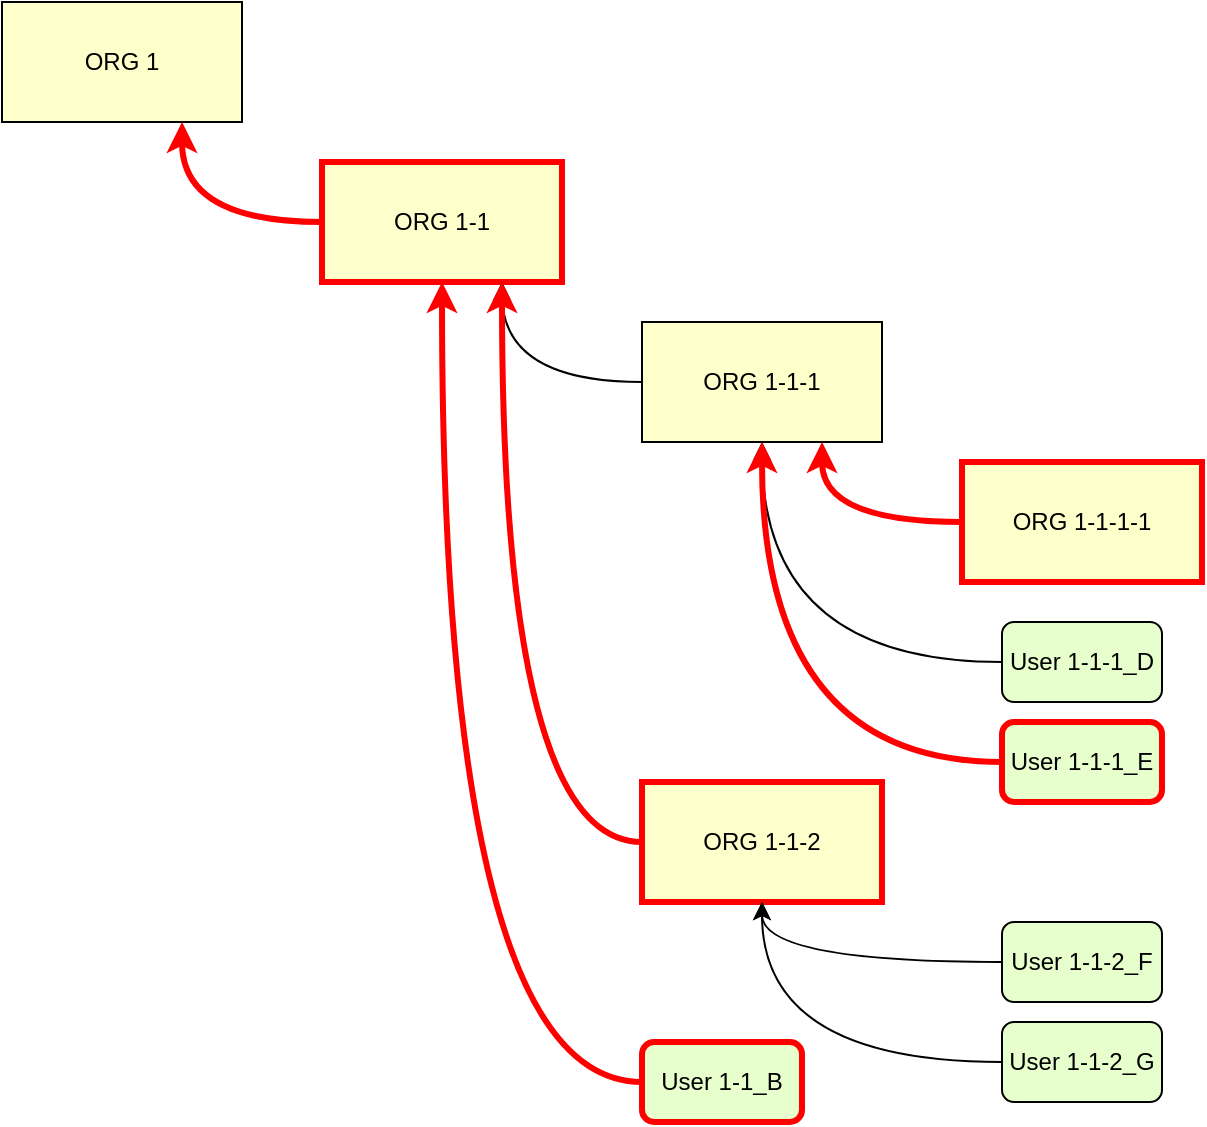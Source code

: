 <mxfile version="14.6.13" type="device"><diagram id="bHrfJNesrmCTwWRKGMtK" name="Page-1"><mxGraphModel dx="2062" dy="1124" grid="1" gridSize="10" guides="1" tooltips="1" connect="1" arrows="1" fold="1" page="1" pageScale="1" pageWidth="850" pageHeight="1100" math="0" shadow="0"><root><mxCell id="0"/><mxCell id="1" parent="0"/><mxCell id="9gxlPto9niw9kk_UOM9_-1" value="ORG 1" style="rounded=0;whiteSpace=wrap;html=1;fillColor=#FFFFCC;" parent="1" vertex="1"><mxGeometry x="80" y="80" width="120" height="60" as="geometry"/></mxCell><mxCell id="9gxlPto9niw9kk_UOM9_-12" style="edgeStyle=orthogonalEdgeStyle;curved=1;rounded=0;orthogonalLoop=1;jettySize=auto;html=1;exitX=0;exitY=0.5;exitDx=0;exitDy=0;entryX=0.75;entryY=1;entryDx=0;entryDy=0;strokeColor=#FF0000;strokeWidth=3;" parent="1" source="9gxlPto9niw9kk_UOM9_-2" target="9gxlPto9niw9kk_UOM9_-1" edge="1"><mxGeometry relative="1" as="geometry"/></mxCell><mxCell id="9gxlPto9niw9kk_UOM9_-2" value="ORG 1-1" style="rounded=0;whiteSpace=wrap;html=1;fillColor=#FFFFCC;strokeColor=#FF0000;strokeWidth=3;" parent="1" vertex="1"><mxGeometry x="240" y="160" width="120" height="60" as="geometry"/></mxCell><mxCell id="9gxlPto9niw9kk_UOM9_-13" style="edgeStyle=orthogonalEdgeStyle;curved=1;rounded=0;orthogonalLoop=1;jettySize=auto;html=1;exitX=0;exitY=0.5;exitDx=0;exitDy=0;entryX=0.75;entryY=1;entryDx=0;entryDy=0;" parent="1" source="9gxlPto9niw9kk_UOM9_-6" target="9gxlPto9niw9kk_UOM9_-2" edge="1"><mxGeometry relative="1" as="geometry"/></mxCell><mxCell id="9gxlPto9niw9kk_UOM9_-6" value="&lt;div&gt;ORG 1-1-1&lt;/div&gt;" style="rounded=0;whiteSpace=wrap;html=1;fillColor=#FFFFCC;" parent="1" vertex="1"><mxGeometry x="400" y="240" width="120" height="60" as="geometry"/></mxCell><mxCell id="9gxlPto9niw9kk_UOM9_-14" style="edgeStyle=orthogonalEdgeStyle;curved=1;rounded=0;orthogonalLoop=1;jettySize=auto;html=1;exitX=0;exitY=0.5;exitDx=0;exitDy=0;entryX=0.75;entryY=1;entryDx=0;entryDy=0;strokeColor=#FF0000;strokeWidth=3;" parent="1" source="9gxlPto9niw9kk_UOM9_-7" target="9gxlPto9niw9kk_UOM9_-2" edge="1"><mxGeometry relative="1" as="geometry"><mxPoint x="330" y="230" as="targetPoint"/></mxGeometry></mxCell><mxCell id="9gxlPto9niw9kk_UOM9_-7" value="&lt;div&gt;ORG 1-1-2&lt;/div&gt;" style="rounded=0;whiteSpace=wrap;html=1;fillColor=#FFFFCC;strokeColor=#FF0000;strokeWidth=3;" parent="1" vertex="1"><mxGeometry x="400" y="470" width="120" height="60" as="geometry"/></mxCell><mxCell id="9gxlPto9niw9kk_UOM9_-18" style="edgeStyle=orthogonalEdgeStyle;curved=1;rounded=0;orthogonalLoop=1;jettySize=auto;html=1;exitX=0;exitY=0.5;exitDx=0;exitDy=0;entryX=0.5;entryY=1;entryDx=0;entryDy=0;strokeWidth=3;strokeColor=#FF0000;" parent="1" source="9gxlPto9niw9kk_UOM9_-17" target="9gxlPto9niw9kk_UOM9_-2" edge="1"><mxGeometry relative="1" as="geometry"/></mxCell><mxCell id="9gxlPto9niw9kk_UOM9_-17" value="&lt;div&gt;User 1-1_B&lt;/div&gt;" style="rounded=1;whiteSpace=wrap;html=1;fillColor=#E6FFCC;strokeColor=#FF0000;strokeWidth=3;" parent="1" vertex="1"><mxGeometry x="400" y="600" width="80" height="40" as="geometry"/></mxCell><mxCell id="9gxlPto9niw9kk_UOM9_-24" style="edgeStyle=orthogonalEdgeStyle;curved=1;rounded=0;orthogonalLoop=1;jettySize=auto;html=1;exitX=0;exitY=0.5;exitDx=0;exitDy=0;entryX=0.5;entryY=1;entryDx=0;entryDy=0;strokeWidth=1;" parent="1" source="9gxlPto9niw9kk_UOM9_-21" target="9gxlPto9niw9kk_UOM9_-6" edge="1"><mxGeometry relative="1" as="geometry"/></mxCell><mxCell id="9gxlPto9niw9kk_UOM9_-21" value="&lt;div&gt;User 1-1-1_D&lt;/div&gt;" style="rounded=1;whiteSpace=wrap;html=1;fillColor=#E6FFCC;" parent="1" vertex="1"><mxGeometry x="580" y="390" width="80" height="40" as="geometry"/></mxCell><mxCell id="9gxlPto9niw9kk_UOM9_-25" style="edgeStyle=orthogonalEdgeStyle;curved=1;rounded=0;orthogonalLoop=1;jettySize=auto;html=1;exitX=0;exitY=0.5;exitDx=0;exitDy=0;entryX=0.5;entryY=1;entryDx=0;entryDy=0;strokeWidth=3;strokeColor=#FF0000;" parent="1" source="9gxlPto9niw9kk_UOM9_-23" target="9gxlPto9niw9kk_UOM9_-6" edge="1"><mxGeometry relative="1" as="geometry"><mxPoint x="490" y="300" as="targetPoint"/></mxGeometry></mxCell><mxCell id="9gxlPto9niw9kk_UOM9_-23" value="&lt;div&gt;User 1-1-1_E&lt;/div&gt;" style="rounded=1;whiteSpace=wrap;html=1;fillColor=#E6FFCC;strokeColor=#FF0000;strokeWidth=3;" parent="1" vertex="1"><mxGeometry x="580" y="440" width="80" height="40" as="geometry"/></mxCell><mxCell id="9gxlPto9niw9kk_UOM9_-28" style="edgeStyle=orthogonalEdgeStyle;curved=1;rounded=0;orthogonalLoop=1;jettySize=auto;html=1;exitX=0;exitY=0.5;exitDx=0;exitDy=0;entryX=0.5;entryY=1;entryDx=0;entryDy=0;strokeWidth=1;" parent="1" source="9gxlPto9niw9kk_UOM9_-26" target="9gxlPto9niw9kk_UOM9_-7" edge="1"><mxGeometry relative="1" as="geometry"/></mxCell><mxCell id="9gxlPto9niw9kk_UOM9_-26" value="&lt;div&gt;User 1-1-2_F&lt;/div&gt;" style="rounded=1;whiteSpace=wrap;html=1;fillColor=#E6FFCC;" parent="1" vertex="1"><mxGeometry x="580" y="540" width="80" height="40" as="geometry"/></mxCell><mxCell id="9gxlPto9niw9kk_UOM9_-29" style="edgeStyle=orthogonalEdgeStyle;curved=1;rounded=0;orthogonalLoop=1;jettySize=auto;html=1;exitX=0;exitY=0.5;exitDx=0;exitDy=0;entryX=0.5;entryY=1;entryDx=0;entryDy=0;strokeWidth=1;" parent="1" source="9gxlPto9niw9kk_UOM9_-27" target="9gxlPto9niw9kk_UOM9_-7" edge="1"><mxGeometry relative="1" as="geometry"><mxPoint x="460" y="550" as="targetPoint"/></mxGeometry></mxCell><mxCell id="9gxlPto9niw9kk_UOM9_-27" value="&lt;div&gt;User 1-1-2_G&lt;/div&gt;" style="rounded=1;whiteSpace=wrap;html=1;fillColor=#E6FFCC;" parent="1" vertex="1"><mxGeometry x="580" y="590" width="80" height="40" as="geometry"/></mxCell><mxCell id="9gxlPto9niw9kk_UOM9_-38" style="edgeStyle=orthogonalEdgeStyle;curved=1;rounded=0;orthogonalLoop=1;jettySize=auto;html=1;exitX=0;exitY=0.5;exitDx=0;exitDy=0;entryX=0.75;entryY=1;entryDx=0;entryDy=0;strokeColor=#FF0000;strokeWidth=3;" parent="1" source="9gxlPto9niw9kk_UOM9_-37" target="9gxlPto9niw9kk_UOM9_-6" edge="1"><mxGeometry relative="1" as="geometry"/></mxCell><mxCell id="9gxlPto9niw9kk_UOM9_-37" value="&lt;div&gt;ORG 1-1-1-1&lt;/div&gt;" style="rounded=0;whiteSpace=wrap;html=1;fillColor=#FFFFCC;strokeColor=#FF0000;strokeWidth=3;" parent="1" vertex="1"><mxGeometry x="560" y="310" width="120" height="60" as="geometry"/></mxCell></root></mxGraphModel></diagram></mxfile>
